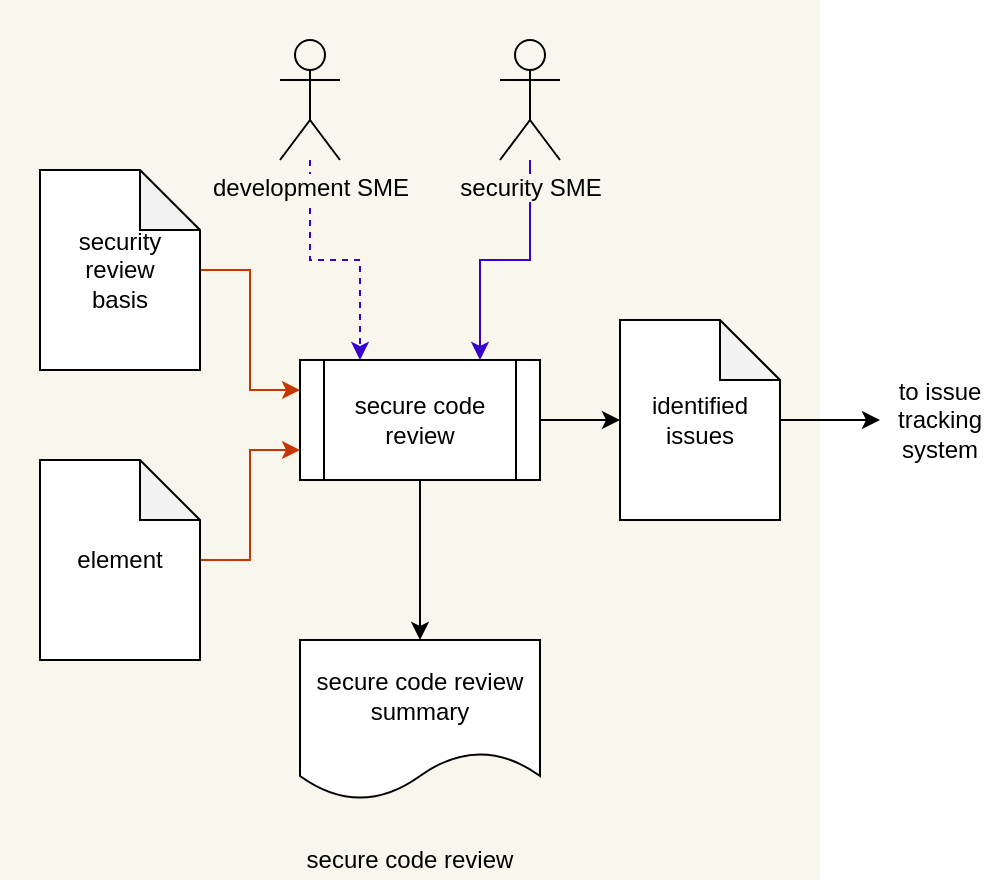 <mxfile version="14.6.13" type="device"><diagram id="E2ULkJl6go0xUk4_vNiQ" name="Page-1"><mxGraphModel dx="763" dy="688" grid="1" gridSize="10" guides="1" tooltips="1" connect="1" arrows="1" fold="1" page="1" pageScale="1" pageWidth="1100" pageHeight="850" math="0" shadow="0"><root><mxCell id="0"/><mxCell id="1" parent="0"/><mxCell id="8uq7GXW5YBX9-7IQgmGA-1" value="" style="rounded=0;whiteSpace=wrap;html=1;fillColor=#f9f7ed;strokeColor=none;" parent="1" vertex="1"><mxGeometry x="280" y="160" width="410" height="440" as="geometry"/></mxCell><mxCell id="XKbH0hADGiryWMfeD4Mq-2" value="secure code review summary" style="shape=document;whiteSpace=wrap;html=1;boundedLbl=1;" parent="1" vertex="1"><mxGeometry x="430" y="480" width="120" height="80" as="geometry"/></mxCell><mxCell id="XKbH0hADGiryWMfeD4Mq-29" style="edgeStyle=orthogonalEdgeStyle;rounded=0;orthogonalLoop=1;jettySize=auto;html=1;entryX=0;entryY=0.5;entryDx=0;entryDy=0;entryPerimeter=0;" parent="1" source="XKbH0hADGiryWMfeD4Mq-4" target="XKbH0hADGiryWMfeD4Mq-14" edge="1"><mxGeometry relative="1" as="geometry"/></mxCell><mxCell id="XKbH0hADGiryWMfeD4Mq-53" style="edgeStyle=orthogonalEdgeStyle;rounded=0;orthogonalLoop=1;jettySize=auto;html=1;exitX=0.5;exitY=1;exitDx=0;exitDy=0;" parent="1" source="XKbH0hADGiryWMfeD4Mq-4" target="XKbH0hADGiryWMfeD4Mq-2" edge="1"><mxGeometry relative="1" as="geometry"/></mxCell><mxCell id="XKbH0hADGiryWMfeD4Mq-4" value="secure code review" style="shape=process;whiteSpace=wrap;html=1;backgroundOutline=1;" parent="1" vertex="1"><mxGeometry x="430" y="340" width="120" height="60" as="geometry"/></mxCell><mxCell id="XKbH0hADGiryWMfeD4Mq-28" style="edgeStyle=orthogonalEdgeStyle;rounded=0;orthogonalLoop=1;jettySize=auto;html=1;entryX=0;entryY=0.75;entryDx=0;entryDy=0;fillColor=#fa6800;strokeColor=#C73500;" parent="1" source="XKbH0hADGiryWMfeD4Mq-12" target="XKbH0hADGiryWMfeD4Mq-4" edge="1"><mxGeometry relative="1" as="geometry"/></mxCell><mxCell id="XKbH0hADGiryWMfeD4Mq-12" value="element" style="shape=note;whiteSpace=wrap;html=1;backgroundOutline=1;darkOpacity=0.05;" parent="1" vertex="1"><mxGeometry x="300" y="390" width="80" height="100" as="geometry"/></mxCell><mxCell id="XKbH0hADGiryWMfeD4Mq-14" value="identified issues" style="shape=note;whiteSpace=wrap;html=1;backgroundOutline=1;darkOpacity=0.05;" parent="1" vertex="1"><mxGeometry x="590" y="320" width="80" height="100" as="geometry"/></mxCell><mxCell id="XKbH0hADGiryWMfeD4Mq-56" style="edgeStyle=orthogonalEdgeStyle;rounded=0;orthogonalLoop=1;jettySize=auto;html=1;entryX=0;entryY=0.5;entryDx=0;entryDy=0;exitX=1;exitY=0.5;exitDx=0;exitDy=0;exitPerimeter=0;" parent="1" source="XKbH0hADGiryWMfeD4Mq-14" target="XKbH0hADGiryWMfeD4Mq-55" edge="1"><mxGeometry relative="1" as="geometry"><mxPoint x="1249.84" y="369.8" as="sourcePoint"/><mxPoint x="1280" y="370" as="targetPoint"/></mxGeometry></mxCell><mxCell id="XKbH0hADGiryWMfeD4Mq-47" style="edgeStyle=orthogonalEdgeStyle;rounded=0;orthogonalLoop=1;jettySize=auto;html=1;entryX=0.75;entryY=0;entryDx=0;entryDy=0;fillColor=#6a00ff;strokeColor=#3700CC;" parent="1" source="XKbH0hADGiryWMfeD4Mq-44" target="XKbH0hADGiryWMfeD4Mq-4" edge="1"><mxGeometry relative="1" as="geometry"/></mxCell><mxCell id="XKbH0hADGiryWMfeD4Mq-44" value="&lt;span style=&quot;background-color: rgb(249 , 247 , 237)&quot;&gt;security SME&lt;/span&gt;" style="shape=umlActor;verticalLabelPosition=bottom;labelBackgroundColor=#ffffff;verticalAlign=top;html=1;outlineConnect=0;fillColor=#F9F7ED;" parent="1" vertex="1"><mxGeometry x="530" y="180" width="30" height="60" as="geometry"/></mxCell><mxCell id="XKbH0hADGiryWMfeD4Mq-55" value="to issue tracking system" style="text;html=1;strokeColor=none;fillColor=none;align=center;verticalAlign=middle;whiteSpace=wrap;rounded=0;" parent="1" vertex="1"><mxGeometry x="720" y="345" width="60" height="50" as="geometry"/></mxCell><mxCell id="8uq7GXW5YBX9-7IQgmGA-8" value="secure code review" style="text;html=1;strokeColor=none;fillColor=none;align=center;verticalAlign=middle;whiteSpace=wrap;rounded=0;" parent="1" vertex="1"><mxGeometry x="280" y="580" width="410" height="20" as="geometry"/></mxCell><mxCell id="N34vuOUf9FtE5MFQa47h-1" style="edgeStyle=orthogonalEdgeStyle;rounded=0;orthogonalLoop=1;jettySize=auto;html=1;entryX=0.25;entryY=0;entryDx=0;entryDy=0;fillColor=#6a00ff;strokeColor=#3700CC;dashed=1;" parent="1" source="N34vuOUf9FtE5MFQa47h-2" target="XKbH0hADGiryWMfeD4Mq-4" edge="1"><mxGeometry relative="1" as="geometry"><mxPoint x="435" y="340" as="targetPoint"/></mxGeometry></mxCell><mxCell id="N34vuOUf9FtE5MFQa47h-2" value="&lt;span style=&quot;background-color: rgb(249 , 247 , 237)&quot;&gt;development SME&lt;/span&gt;" style="shape=umlActor;verticalLabelPosition=bottom;labelBackgroundColor=#ffffff;verticalAlign=top;html=1;outlineConnect=0;fillColor=#F9F7ED;" parent="1" vertex="1"><mxGeometry x="420" y="180" width="30" height="60" as="geometry"/></mxCell><mxCell id="u0Y7yuQoAoh4pj5kdEzf-1" style="edgeStyle=orthogonalEdgeStyle;rounded=0;orthogonalLoop=1;jettySize=auto;html=1;entryX=0;entryY=0.25;entryDx=0;entryDy=0;fillColor=#fa6800;strokeColor=#C73500;" edge="1" source="u0Y7yuQoAoh4pj5kdEzf-2" parent="1" target="XKbH0hADGiryWMfeD4Mq-4"><mxGeometry relative="1" as="geometry"><mxPoint x="420" y="290" as="targetPoint"/></mxGeometry></mxCell><mxCell id="u0Y7yuQoAoh4pj5kdEzf-2" value="security&lt;br&gt;review&lt;br&gt;basis" style="shape=note;whiteSpace=wrap;html=1;backgroundOutline=1;darkOpacity=0.05;" vertex="1" parent="1"><mxGeometry x="300" y="245" width="80" height="100" as="geometry"/></mxCell></root></mxGraphModel></diagram></mxfile>